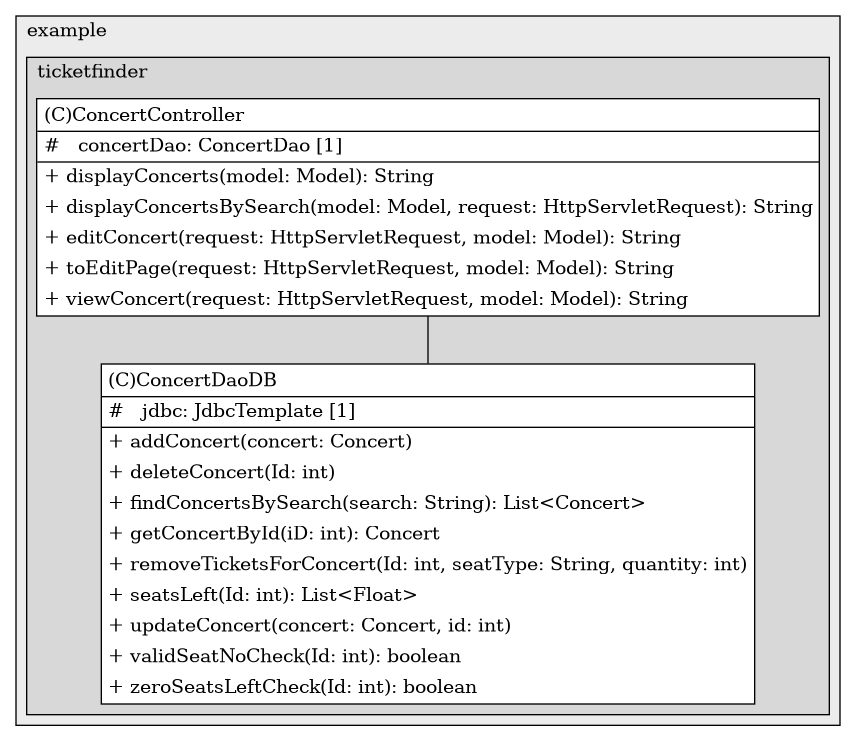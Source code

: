 @startuml

/' diagram meta data start
config=StructureConfiguration;
{
  "projectClassification": {
    "searchMode": "OpenProject", // OpenProject, AllProjects
    "includedProjects": "",
    "pathEndKeywords": "*.impl",
    "isClientPath": "",
    "isClientName": "",
    "isTestPath": "",
    "isTestName": "",
    "isMappingPath": "",
    "isMappingName": "",
    "isDataAccessPath": "",
    "isDataAccessName": "",
    "isDataStructurePath": "",
    "isDataStructureName": "",
    "isInterfaceStructuresPath": "",
    "isInterfaceStructuresName": "",
    "isEntryPointPath": "",
    "isEntryPointName": "",
    "treatFinalFieldsAsMandatory": false
  },
  "graphRestriction": {
    "classPackageExcludeFilter": "",
    "classPackageIncludeFilter": "",
    "classNameExcludeFilter": "",
    "classNameIncludeFilter": "",
    "methodNameExcludeFilter": "",
    "methodNameIncludeFilter": "",
    "removeByInheritance": "", // inheritance/annotation based filtering is done in a second step
    "removeByAnnotation": "",
    "removeByClassPackage": "", // cleanup the graph after inheritance/annotation based filtering is done
    "removeByClassName": "",
    "cutMappings": false,
    "cutEnum": true,
    "cutTests": true,
    "cutClient": true,
    "cutDataAccess": false,
    "cutInterfaceStructures": false,
    "cutDataStructures": false,
    "cutGetterAndSetter": true,
    "cutConstructors": true
  },
  "graphTraversal": {
    "forwardDepth": 6,
    "backwardDepth": 6,
    "classPackageExcludeFilter": "",
    "classPackageIncludeFilter": "",
    "classNameExcludeFilter": "",
    "classNameIncludeFilter": "",
    "methodNameExcludeFilter": "",
    "methodNameIncludeFilter": "",
    "hideMappings": false,
    "hideDataStructures": false,
    "hidePrivateMethods": true,
    "hideInterfaceCalls": true, // indirection: implementation -> interface (is hidden) -> implementation
    "onlyShowApplicationEntryPoints": false, // root node is included
    "useMethodCallsForStructureDiagram": "ForwardOnly" // ForwardOnly, BothDirections, No
  },
  "details": {
    "aggregation": "GroupByClass", // ByClass, GroupByClass, None
    "showClassGenericTypes": true,
    "showMethods": true,
    "showMethodParameterNames": true,
    "showMethodParameterTypes": true,
    "showMethodReturnType": true,
    "showPackageLevels": 2,
    "showDetailedClassStructure": true
  },
  "rootClass": "com.example.ticketfinder.controller.ConcertController",
  "extensionCallbackMethod": "" // qualified.class.name#methodName - signature: public static String method(String)
}
diagram meta data end '/



digraph g {
    rankdir="TB"
    splines=polyline
    

'nodes 
subgraph cluster_1322970774 { 
   	label=example
	labeljust=l
	fillcolor="#ececec"
	style=filled
   
   subgraph cluster_700473290 { 
   	label=ticketfinder
	labeljust=l
	fillcolor="#d8d8d8"
	style=filled
   
   ConcertController26575897[
	label=<<TABLE BORDER="1" CELLBORDER="0" CELLPADDING="4" CELLSPACING="0">
<TR><TD ALIGN="LEFT" >(C)ConcertController</TD></TR>
<HR/>
<TR><TD ALIGN="LEFT" >#   concertDao: ConcertDao [1]</TD></TR>
<HR/>
<TR><TD ALIGN="LEFT" >+ displayConcerts(model: Model): String</TD></TR>
<TR><TD ALIGN="LEFT" >+ displayConcertsBySearch(model: Model, request: HttpServletRequest): String</TD></TR>
<TR><TD ALIGN="LEFT" >+ editConcert(request: HttpServletRequest, model: Model): String</TD></TR>
<TR><TD ALIGN="LEFT" >+ toEditPage(request: HttpServletRequest, model: Model): String</TD></TR>
<TR><TD ALIGN="LEFT" >+ viewConcert(request: HttpServletRequest, model: Model): String</TD></TR>
</TABLE>>
	style=filled
	margin=0
	shape=plaintext
	fillcolor="#FFFFFF"
];

ConcertDaoDB172926553[
	label=<<TABLE BORDER="1" CELLBORDER="0" CELLPADDING="4" CELLSPACING="0">
<TR><TD ALIGN="LEFT" >(C)ConcertDaoDB</TD></TR>
<HR/>
<TR><TD ALIGN="LEFT" >#   jdbc: JdbcTemplate [1]</TD></TR>
<HR/>
<TR><TD ALIGN="LEFT" >+ addConcert(concert: Concert)</TD></TR>
<TR><TD ALIGN="LEFT" >+ deleteConcert(Id: int)</TD></TR>
<TR><TD ALIGN="LEFT" >+ findConcertsBySearch(search: String): List&lt;Concert&gt;</TD></TR>
<TR><TD ALIGN="LEFT" >+ getConcertById(iD: int): Concert</TD></TR>
<TR><TD ALIGN="LEFT" >+ removeTicketsForConcert(Id: int, seatType: String, quantity: int)</TD></TR>
<TR><TD ALIGN="LEFT" >+ seatsLeft(Id: int): List&lt;Float&gt;</TD></TR>
<TR><TD ALIGN="LEFT" >+ updateConcert(concert: Concert, id: int)</TD></TR>
<TR><TD ALIGN="LEFT" >+ validSeatNoCheck(Id: int): boolean</TD></TR>
<TR><TD ALIGN="LEFT" >+ zeroSeatsLeftCheck(Id: int): boolean</TD></TR>
</TABLE>>
	style=filled
	margin=0
	shape=plaintext
	fillcolor="#FFFFFF"
];
} 
} 

'edges    
ConcertController26575897 -> ConcertDaoDB172926553[arrowhead=none];
    
}
@enduml